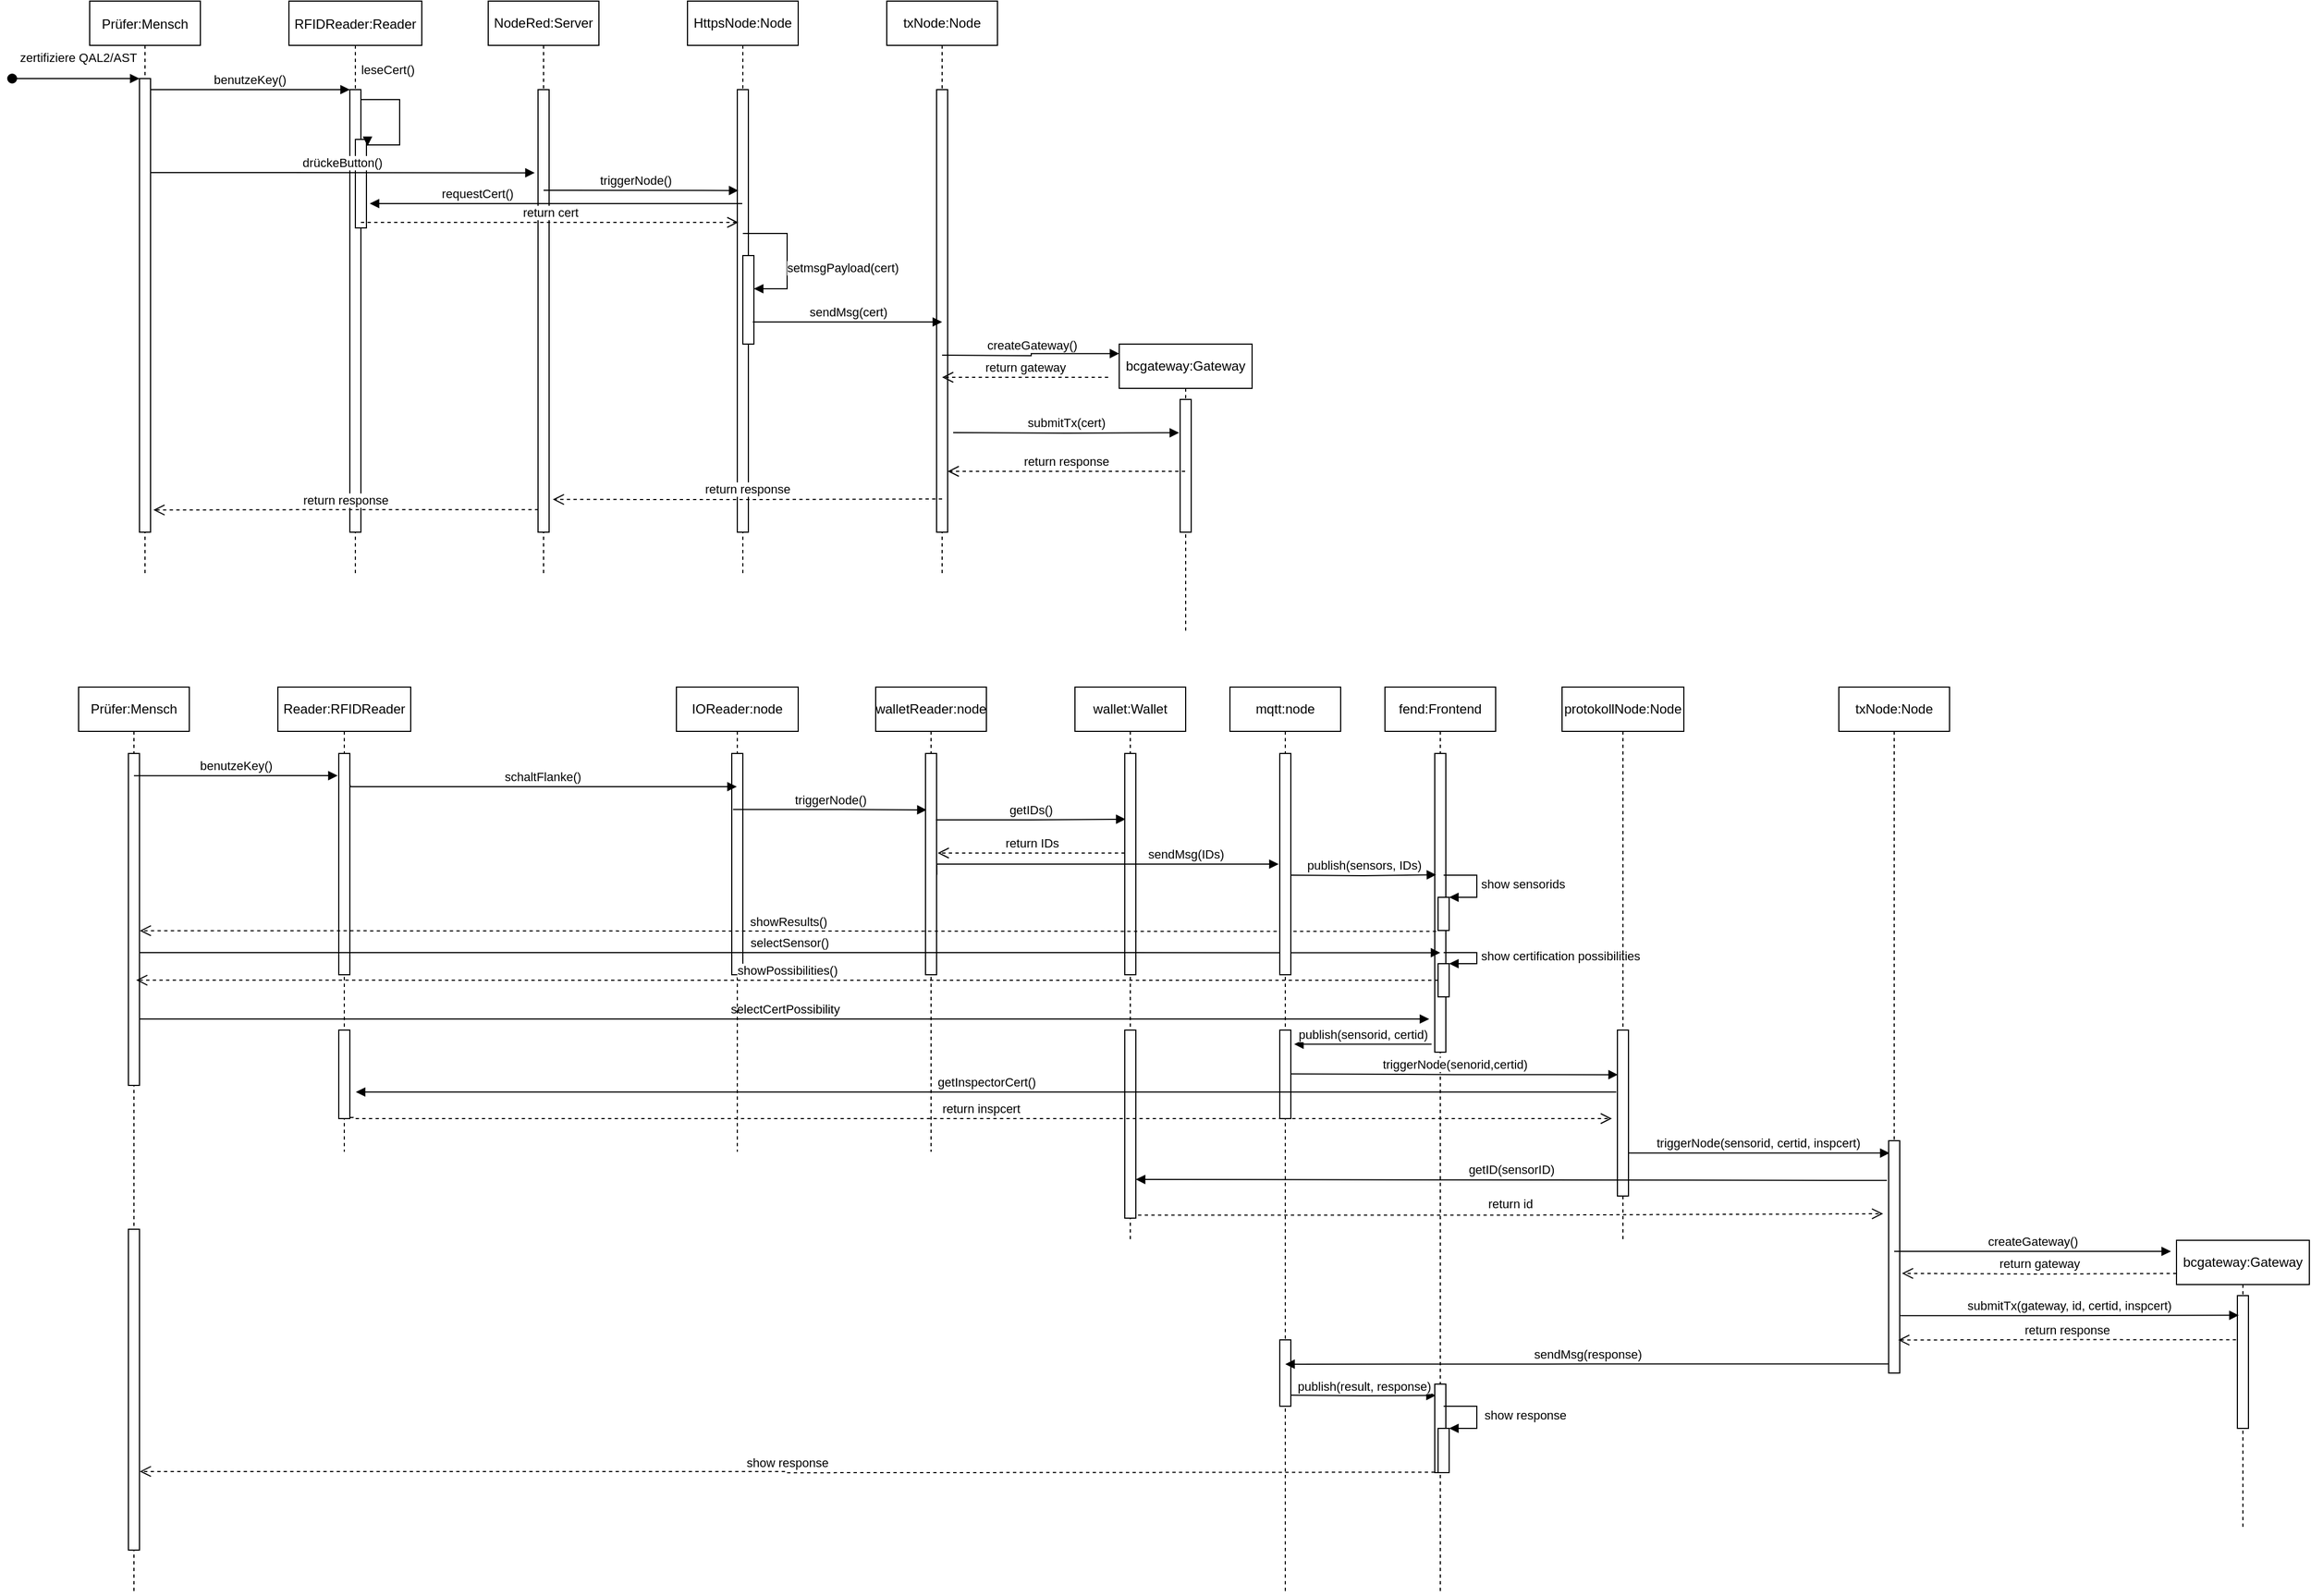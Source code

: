 <mxfile version="15.4.0" type="device"><diagram id="kgpKYQtTHZ0yAKxKKP6v" name="Page-1"><mxGraphModel dx="474" dy="244" grid="1" gridSize="10" guides="1" tooltips="1" connect="1" arrows="1" fold="1" page="1" pageScale="1" pageWidth="850" pageHeight="1100" math="0" shadow="0"><root><mxCell id="0"/><mxCell id="1" parent="0"/><mxCell id="3nuBFxr9cyL0pnOWT2aG-1" value="Prüfer:Mensch" style="shape=umlLifeline;perimeter=lifelinePerimeter;container=1;collapsible=0;recursiveResize=0;rounded=0;shadow=0;strokeWidth=1;" parent="1" vertex="1"><mxGeometry x="120" y="80" width="100" height="520" as="geometry"/></mxCell><mxCell id="3nuBFxr9cyL0pnOWT2aG-2" value="" style="points=[];perimeter=orthogonalPerimeter;rounded=0;shadow=0;strokeWidth=1;" parent="3nuBFxr9cyL0pnOWT2aG-1" vertex="1"><mxGeometry x="45" y="70" width="10" height="410" as="geometry"/></mxCell><mxCell id="3nuBFxr9cyL0pnOWT2aG-3" value="zertifiziere QAL2/AST" style="verticalAlign=bottom;startArrow=oval;endArrow=block;startSize=8;shadow=0;strokeWidth=1;" parent="3nuBFxr9cyL0pnOWT2aG-1" target="3nuBFxr9cyL0pnOWT2aG-2" edge="1"><mxGeometry x="0.043" y="10" relative="1" as="geometry"><mxPoint x="-70" y="70" as="sourcePoint"/><mxPoint as="offset"/></mxGeometry></mxCell><mxCell id="3nuBFxr9cyL0pnOWT2aG-5" value="RFIDReader:Reader" style="shape=umlLifeline;perimeter=lifelinePerimeter;container=1;collapsible=0;recursiveResize=0;rounded=0;shadow=0;strokeWidth=1;" parent="1" vertex="1"><mxGeometry x="300" y="80" width="120" height="520" as="geometry"/></mxCell><mxCell id="3nuBFxr9cyL0pnOWT2aG-6" value="" style="points=[];perimeter=orthogonalPerimeter;rounded=0;shadow=0;strokeWidth=1;" parent="3nuBFxr9cyL0pnOWT2aG-5" vertex="1"><mxGeometry x="55" y="80" width="10" height="400" as="geometry"/></mxCell><mxCell id="T0dcCrWOGWw6R7wiE2Pv-5" value="" style="html=1;points=[];perimeter=orthogonalPerimeter;" parent="3nuBFxr9cyL0pnOWT2aG-5" vertex="1"><mxGeometry x="60" y="125" width="10" height="80" as="geometry"/></mxCell><mxCell id="T0dcCrWOGWw6R7wiE2Pv-10" value="leseCert()" style="html=1;verticalAlign=bottom;endArrow=block;rounded=0;edgeStyle=orthogonalEdgeStyle;entryX=1.1;entryY=0.075;entryDx=0;entryDy=0;entryPerimeter=0;" parent="3nuBFxr9cyL0pnOWT2aG-5" source="3nuBFxr9cyL0pnOWT2aG-6" target="T0dcCrWOGWw6R7wiE2Pv-5" edge="1"><mxGeometry x="-0.373" y="9" width="80" relative="1" as="geometry"><mxPoint x="160" y="230" as="sourcePoint"/><mxPoint x="130" y="130" as="targetPoint"/><Array as="points"><mxPoint x="100" y="89"/><mxPoint x="100" y="130"/><mxPoint x="71" y="130"/></Array><mxPoint x="-9" y="-9" as="offset"/></mxGeometry></mxCell><mxCell id="3nuBFxr9cyL0pnOWT2aG-8" value="benutzeKey()" style="verticalAlign=bottom;endArrow=block;entryX=0;entryY=0;shadow=0;strokeWidth=1;" parent="1" source="3nuBFxr9cyL0pnOWT2aG-2" target="3nuBFxr9cyL0pnOWT2aG-6" edge="1"><mxGeometry relative="1" as="geometry"><mxPoint x="275" y="160" as="sourcePoint"/></mxGeometry></mxCell><mxCell id="T0dcCrWOGWw6R7wiE2Pv-1" value="NodeRed:Server" style="shape=umlLifeline;perimeter=lifelinePerimeter;whiteSpace=wrap;html=1;container=1;collapsible=0;recursiveResize=0;outlineConnect=0;" parent="1" vertex="1"><mxGeometry x="480" y="80" width="100" height="520" as="geometry"/></mxCell><mxCell id="T0dcCrWOGWw6R7wiE2Pv-2" value="" style="html=1;points=[];perimeter=orthogonalPerimeter;" parent="T0dcCrWOGWw6R7wiE2Pv-1" vertex="1"><mxGeometry x="45" y="80" width="10" height="400" as="geometry"/></mxCell><mxCell id="T0dcCrWOGWw6R7wiE2Pv-4" value="drückeButton()" style="html=1;verticalAlign=bottom;endArrow=block;rounded=0;edgeStyle=orthogonalEdgeStyle;entryX=-0.3;entryY=0.188;entryDx=0;entryDy=0;entryPerimeter=0;" parent="1" source="3nuBFxr9cyL0pnOWT2aG-2" target="T0dcCrWOGWw6R7wiE2Pv-2" edge="1"><mxGeometry width="80" relative="1" as="geometry"><mxPoint x="180" y="190" as="sourcePoint"/><mxPoint x="460" y="310" as="targetPoint"/><Array as="points"><mxPoint x="270" y="235"/><mxPoint x="270" y="235"/></Array></mxGeometry></mxCell><mxCell id="T0dcCrWOGWw6R7wiE2Pv-6" value="HttpsNode:Node" style="shape=umlLifeline;perimeter=lifelinePerimeter;whiteSpace=wrap;html=1;container=1;collapsible=0;recursiveResize=0;outlineConnect=0;" parent="1" vertex="1"><mxGeometry x="660" y="80" width="100" height="520" as="geometry"/></mxCell><mxCell id="T0dcCrWOGWw6R7wiE2Pv-8" value="" style="html=1;points=[];perimeter=orthogonalPerimeter;" parent="T0dcCrWOGWw6R7wiE2Pv-6" vertex="1"><mxGeometry x="45" y="80" width="10" height="400" as="geometry"/></mxCell><mxCell id="T0dcCrWOGWw6R7wiE2Pv-16" value="" style="html=1;points=[];perimeter=orthogonalPerimeter;" parent="T0dcCrWOGWw6R7wiE2Pv-6" vertex="1"><mxGeometry x="50" y="230" width="10" height="80" as="geometry"/></mxCell><mxCell id="T0dcCrWOGWw6R7wiE2Pv-7" value="txNode:Node" style="shape=umlLifeline;perimeter=lifelinePerimeter;whiteSpace=wrap;html=1;container=1;collapsible=0;recursiveResize=0;outlineConnect=0;" parent="1" vertex="1"><mxGeometry x="840" y="80" width="100" height="520" as="geometry"/></mxCell><mxCell id="T0dcCrWOGWw6R7wiE2Pv-9" value="" style="html=1;points=[];perimeter=orthogonalPerimeter;" parent="T0dcCrWOGWw6R7wiE2Pv-7" vertex="1"><mxGeometry x="45" y="80" width="10" height="400" as="geometry"/></mxCell><mxCell id="T0dcCrWOGWw6R7wiE2Pv-25" value="submitTx(cert)" style="html=1;verticalAlign=bottom;endArrow=block;rounded=0;edgeStyle=orthogonalEdgeStyle;entryX=-0.094;entryY=0.251;entryDx=0;entryDy=0;entryPerimeter=0;" parent="T0dcCrWOGWw6R7wiE2Pv-7" target="T0dcCrWOGWw6R7wiE2Pv-24" edge="1"><mxGeometry width="80" relative="1" as="geometry"><mxPoint x="60" y="390" as="sourcePoint"/><mxPoint x="260" y="389" as="targetPoint"/><Array as="points"/></mxGeometry></mxCell><mxCell id="T0dcCrWOGWw6R7wiE2Pv-12" value="triggerNode()" style="html=1;verticalAlign=bottom;endArrow=block;rounded=0;edgeStyle=orthogonalEdgeStyle;entryX=0.1;entryY=0.228;entryDx=0;entryDy=0;entryPerimeter=0;" parent="1" target="T0dcCrWOGWw6R7wiE2Pv-8" edge="1"><mxGeometry width="80" relative="1" as="geometry"><mxPoint x="540" y="251" as="sourcePoint"/><mxPoint x="610" y="220" as="targetPoint"/><Array as="points"><mxPoint x="530" y="251"/></Array></mxGeometry></mxCell><mxCell id="T0dcCrWOGWw6R7wiE2Pv-13" value="requestCert()" style="html=1;verticalAlign=bottom;endArrow=block;rounded=0;edgeStyle=orthogonalEdgeStyle;entryX=1.3;entryY=0.725;entryDx=0;entryDy=0;entryPerimeter=0;" parent="1" source="T0dcCrWOGWw6R7wiE2Pv-6" target="T0dcCrWOGWw6R7wiE2Pv-5" edge="1"><mxGeometry x="0.423" width="80" relative="1" as="geometry"><mxPoint x="590" y="320" as="sourcePoint"/><mxPoint x="670" y="320" as="targetPoint"/><Array as="points"><mxPoint x="610" y="263"/><mxPoint x="610" y="263"/></Array><mxPoint as="offset"/></mxGeometry></mxCell><mxCell id="T0dcCrWOGWw6R7wiE2Pv-14" value="return cert" style="html=1;verticalAlign=bottom;endArrow=open;dashed=1;endSize=8;rounded=0;edgeStyle=orthogonalEdgeStyle;" parent="1" edge="1"><mxGeometry relative="1" as="geometry"><mxPoint x="365" y="280" as="sourcePoint"/><mxPoint x="706" y="280" as="targetPoint"/><Array as="points"><mxPoint x="706" y="280"/></Array></mxGeometry></mxCell><mxCell id="T0dcCrWOGWw6R7wiE2Pv-15" value="bcgateway:Gateway" style="shape=umlLifeline;perimeter=lifelinePerimeter;whiteSpace=wrap;html=1;container=1;collapsible=0;recursiveResize=0;outlineConnect=0;" parent="1" vertex="1"><mxGeometry x="1050" y="390" width="120" height="260" as="geometry"/></mxCell><mxCell id="T0dcCrWOGWw6R7wiE2Pv-24" value="" style="html=1;points=[];perimeter=orthogonalPerimeter;" parent="T0dcCrWOGWw6R7wiE2Pv-15" vertex="1"><mxGeometry x="55" y="50" width="10" height="120" as="geometry"/></mxCell><mxCell id="T0dcCrWOGWw6R7wiE2Pv-17" value="setmsgPayload(cert)" style="html=1;verticalAlign=bottom;endArrow=block;rounded=0;edgeStyle=orthogonalEdgeStyle;" parent="1" edge="1"><mxGeometry x="0.333" y="50" width="80" relative="1" as="geometry"><mxPoint x="710" y="290" as="sourcePoint"/><mxPoint x="720" y="340" as="targetPoint"/><Array as="points"><mxPoint x="750" y="290"/><mxPoint x="750" y="340"/></Array><mxPoint as="offset"/></mxGeometry></mxCell><mxCell id="T0dcCrWOGWw6R7wiE2Pv-20" value="sendMsg(cert)" style="html=1;verticalAlign=bottom;endArrow=block;rounded=0;edgeStyle=orthogonalEdgeStyle;exitX=0.9;exitY=0.75;exitDx=0;exitDy=0;exitPerimeter=0;" parent="1" source="T0dcCrWOGWw6R7wiE2Pv-16" edge="1"><mxGeometry width="80" relative="1" as="geometry"><mxPoint x="610" y="370" as="sourcePoint"/><mxPoint x="890" y="370" as="targetPoint"/><Array as="points"><mxPoint x="885" y="370"/></Array></mxGeometry></mxCell><mxCell id="T0dcCrWOGWw6R7wiE2Pv-22" value="createGateway()" style="html=1;verticalAlign=bottom;endArrow=block;rounded=0;edgeStyle=orthogonalEdgeStyle;entryX=0;entryY=0.033;entryDx=0;entryDy=0;entryPerimeter=0;" parent="1" target="T0dcCrWOGWw6R7wiE2Pv-15" edge="1"><mxGeometry width="80" relative="1" as="geometry"><mxPoint x="890" y="400" as="sourcePoint"/><mxPoint x="970" y="400" as="targetPoint"/></mxGeometry></mxCell><mxCell id="T0dcCrWOGWw6R7wiE2Pv-23" value="return gateway" style="html=1;verticalAlign=bottom;endArrow=open;dashed=1;endSize=8;rounded=0;edgeStyle=orthogonalEdgeStyle;" parent="1" target="T0dcCrWOGWw6R7wiE2Pv-7" edge="1"><mxGeometry relative="1" as="geometry"><mxPoint x="1040" y="420" as="sourcePoint"/><mxPoint x="960" y="420" as="targetPoint"/><Array as="points"><mxPoint x="940" y="420"/><mxPoint x="940" y="420"/></Array></mxGeometry></mxCell><mxCell id="T0dcCrWOGWw6R7wiE2Pv-27" value="return response" style="html=1;verticalAlign=bottom;endArrow=open;dashed=1;endSize=8;rounded=0;edgeStyle=orthogonalEdgeStyle;" parent="1" source="T0dcCrWOGWw6R7wiE2Pv-15" edge="1"><mxGeometry relative="1" as="geometry"><mxPoint x="1030" y="500" as="sourcePoint"/><mxPoint x="895" y="505" as="targetPoint"/><Array as="points"><mxPoint x="1040" y="505"/><mxPoint x="1040" y="505"/></Array></mxGeometry></mxCell><mxCell id="T0dcCrWOGWw6R7wiE2Pv-28" value="return response" style="html=1;verticalAlign=bottom;endArrow=open;dashed=1;endSize=8;rounded=0;edgeStyle=orthogonalEdgeStyle;entryX=1.334;entryY=0.926;entryDx=0;entryDy=0;entryPerimeter=0;" parent="1" target="T0dcCrWOGWw6R7wiE2Pv-2" edge="1"><mxGeometry relative="1" as="geometry"><mxPoint x="890" y="530" as="sourcePoint"/><mxPoint x="760" y="530" as="targetPoint"/></mxGeometry></mxCell><mxCell id="T0dcCrWOGWw6R7wiE2Pv-29" value="return response" style="html=1;verticalAlign=bottom;endArrow=open;dashed=1;endSize=8;rounded=0;edgeStyle=orthogonalEdgeStyle;exitX=0.024;exitY=0.949;exitDx=0;exitDy=0;exitPerimeter=0;entryX=1.257;entryY=0.951;entryDx=0;entryDy=0;entryPerimeter=0;" parent="1" source="T0dcCrWOGWw6R7wiE2Pv-2" target="3nuBFxr9cyL0pnOWT2aG-2" edge="1"><mxGeometry relative="1" as="geometry"><mxPoint x="480" y="539.76" as="sourcePoint"/><mxPoint x="400" y="539.76" as="targetPoint"/></mxGeometry></mxCell><mxCell id="tpdxj2gK-niy-cQj8gMM-1" value="Prüfer:Mensch" style="shape=umlLifeline;perimeter=lifelinePerimeter;whiteSpace=wrap;html=1;container=1;collapsible=0;recursiveResize=0;outlineConnect=0;" parent="1" vertex="1"><mxGeometry x="110" y="700" width="100" height="820" as="geometry"/></mxCell><mxCell id="tpdxj2gK-niy-cQj8gMM-5" value="" style="html=1;points=[];perimeter=orthogonalPerimeter;" parent="tpdxj2gK-niy-cQj8gMM-1" vertex="1"><mxGeometry x="45" y="60" width="10" height="300" as="geometry"/></mxCell><mxCell id="tpdxj2gK-niy-cQj8gMM-38" value="selectCertPossibility" style="html=1;verticalAlign=bottom;endArrow=block;rounded=0;edgeStyle=orthogonalEdgeStyle;" parent="tpdxj2gK-niy-cQj8gMM-1" edge="1"><mxGeometry width="80" relative="1" as="geometry"><mxPoint x="55" y="300" as="sourcePoint"/><mxPoint x="1220" y="300" as="targetPoint"/><Array as="points"><mxPoint x="870" y="300"/><mxPoint x="870" y="300"/></Array></mxGeometry></mxCell><mxCell id="tpdxj2gK-niy-cQj8gMM-84" value="" style="html=1;points=[];perimeter=orthogonalPerimeter;" parent="tpdxj2gK-niy-cQj8gMM-1" vertex="1"><mxGeometry x="45" y="490" width="10" height="290" as="geometry"/></mxCell><mxCell id="tpdxj2gK-niy-cQj8gMM-2" value="Reader:RFIDReader" style="shape=umlLifeline;perimeter=lifelinePerimeter;whiteSpace=wrap;html=1;container=1;collapsible=0;recursiveResize=0;outlineConnect=0;" parent="1" vertex="1"><mxGeometry x="290" y="700" width="120" height="420" as="geometry"/></mxCell><mxCell id="tpdxj2gK-niy-cQj8gMM-6" value="" style="html=1;points=[];perimeter=orthogonalPerimeter;" parent="tpdxj2gK-niy-cQj8gMM-2" vertex="1"><mxGeometry x="55" y="60" width="10" height="200" as="geometry"/></mxCell><mxCell id="tpdxj2gK-niy-cQj8gMM-59" value="" style="html=1;points=[];perimeter=orthogonalPerimeter;" parent="tpdxj2gK-niy-cQj8gMM-2" vertex="1"><mxGeometry x="55" y="310" width="10" height="80" as="geometry"/></mxCell><mxCell id="tpdxj2gK-niy-cQj8gMM-4" value="IOReader:node" style="shape=umlLifeline;perimeter=lifelinePerimeter;whiteSpace=wrap;html=1;container=1;collapsible=0;recursiveResize=0;outlineConnect=0;" parent="1" vertex="1"><mxGeometry x="650" y="700" width="110" height="420" as="geometry"/></mxCell><mxCell id="tpdxj2gK-niy-cQj8gMM-8" value="" style="html=1;points=[];perimeter=orthogonalPerimeter;" parent="tpdxj2gK-niy-cQj8gMM-4" vertex="1"><mxGeometry x="50" y="60" width="10" height="200" as="geometry"/></mxCell><mxCell id="tpdxj2gK-niy-cQj8gMM-9" value="walletReader:node" style="shape=umlLifeline;perimeter=lifelinePerimeter;whiteSpace=wrap;html=1;container=1;collapsible=0;recursiveResize=0;outlineConnect=0;" parent="1" vertex="1"><mxGeometry x="830" y="700" width="100" height="420" as="geometry"/></mxCell><mxCell id="tpdxj2gK-niy-cQj8gMM-10" value="" style="html=1;points=[];perimeter=orthogonalPerimeter;" parent="tpdxj2gK-niy-cQj8gMM-9" vertex="1"><mxGeometry x="45" y="60" width="10" height="200" as="geometry"/></mxCell><mxCell id="tpdxj2gK-niy-cQj8gMM-14" value="wallet:Wallet" style="shape=umlLifeline;perimeter=lifelinePerimeter;whiteSpace=wrap;html=1;container=1;collapsible=0;recursiveResize=0;outlineConnect=0;" parent="1" vertex="1"><mxGeometry x="1010" y="700" width="100" height="500" as="geometry"/></mxCell><mxCell id="tpdxj2gK-niy-cQj8gMM-15" value="" style="html=1;points=[];perimeter=orthogonalPerimeter;" parent="tpdxj2gK-niy-cQj8gMM-14" vertex="1"><mxGeometry x="45" y="60" width="10" height="200" as="geometry"/></mxCell><mxCell id="tpdxj2gK-niy-cQj8gMM-47" value="" style="html=1;points=[];perimeter=orthogonalPerimeter;" parent="tpdxj2gK-niy-cQj8gMM-14" vertex="1"><mxGeometry x="45" y="310" width="10" height="170" as="geometry"/></mxCell><mxCell id="tpdxj2gK-niy-cQj8gMM-17" value="fend:Frontend" style="shape=umlLifeline;perimeter=lifelinePerimeter;whiteSpace=wrap;html=1;container=1;collapsible=0;recursiveResize=0;outlineConnect=0;" parent="1" vertex="1"><mxGeometry x="1290" y="700" width="100" height="820" as="geometry"/></mxCell><mxCell id="tpdxj2gK-niy-cQj8gMM-24" value="" style="html=1;points=[];perimeter=orthogonalPerimeter;" parent="tpdxj2gK-niy-cQj8gMM-17" vertex="1"><mxGeometry x="45" y="60" width="10" height="270" as="geometry"/></mxCell><mxCell id="tpdxj2gK-niy-cQj8gMM-29" value="" style="html=1;points=[];perimeter=orthogonalPerimeter;" parent="tpdxj2gK-niy-cQj8gMM-17" vertex="1"><mxGeometry x="48" y="190" width="10" height="30" as="geometry"/></mxCell><mxCell id="tpdxj2gK-niy-cQj8gMM-30" value="show sensorids" style="edgeStyle=orthogonalEdgeStyle;html=1;align=left;spacingLeft=2;endArrow=block;rounded=0;entryX=1;entryY=0;" parent="tpdxj2gK-niy-cQj8gMM-17" target="tpdxj2gK-niy-cQj8gMM-29" edge="1"><mxGeometry relative="1" as="geometry"><mxPoint x="53" y="170" as="sourcePoint"/><Array as="points"><mxPoint x="83" y="170"/></Array></mxGeometry></mxCell><mxCell id="tpdxj2gK-niy-cQj8gMM-34" value="" style="html=1;points=[];perimeter=orthogonalPerimeter;" parent="tpdxj2gK-niy-cQj8gMM-17" vertex="1"><mxGeometry x="48" y="250" width="10" height="30" as="geometry"/></mxCell><mxCell id="tpdxj2gK-niy-cQj8gMM-35" value="show certification possibilities" style="edgeStyle=orthogonalEdgeStyle;html=1;align=left;spacingLeft=2;endArrow=block;rounded=0;entryX=1;entryY=0;" parent="tpdxj2gK-niy-cQj8gMM-17" target="tpdxj2gK-niy-cQj8gMM-34" edge="1"><mxGeometry relative="1" as="geometry"><mxPoint x="53" y="240" as="sourcePoint"/><Array as="points"><mxPoint x="83" y="240"/><mxPoint x="83" y="250"/></Array></mxGeometry></mxCell><mxCell id="tpdxj2gK-niy-cQj8gMM-79" value="" style="html=1;points=[];perimeter=orthogonalPerimeter;" parent="tpdxj2gK-niy-cQj8gMM-17" vertex="1"><mxGeometry x="45" y="630" width="10" height="80" as="geometry"/></mxCell><mxCell id="tpdxj2gK-niy-cQj8gMM-82" value="" style="html=1;points=[];perimeter=orthogonalPerimeter;" parent="tpdxj2gK-niy-cQj8gMM-17" vertex="1"><mxGeometry x="48" y="670" width="10" height="40" as="geometry"/></mxCell><mxCell id="tpdxj2gK-niy-cQj8gMM-83" value="&amp;nbsp;show response" style="edgeStyle=orthogonalEdgeStyle;html=1;align=left;spacingLeft=2;endArrow=block;rounded=0;entryX=1;entryY=0;" parent="tpdxj2gK-niy-cQj8gMM-17" target="tpdxj2gK-niy-cQj8gMM-82" edge="1"><mxGeometry relative="1" as="geometry"><mxPoint x="53" y="650" as="sourcePoint"/><Array as="points"><mxPoint x="83" y="650"/></Array></mxGeometry></mxCell><mxCell id="tpdxj2gK-niy-cQj8gMM-85" value="show response" style="html=1;verticalAlign=bottom;endArrow=open;dashed=1;endSize=8;rounded=0;edgeStyle=orthogonalEdgeStyle;entryX=1.024;entryY=0.755;entryDx=0;entryDy=0;entryPerimeter=0;" parent="tpdxj2gK-niy-cQj8gMM-17" target="tpdxj2gK-niy-cQj8gMM-84" edge="1"><mxGeometry relative="1" as="geometry"><mxPoint x="45" y="709.6" as="sourcePoint"/><mxPoint x="-35" y="709.6" as="targetPoint"/></mxGeometry></mxCell><mxCell id="tpdxj2gK-niy-cQj8gMM-31" value="showResults()" style="html=1;verticalAlign=bottom;endArrow=open;dashed=1;endSize=8;rounded=0;edgeStyle=orthogonalEdgeStyle;exitX=-0.172;exitY=1.025;exitDx=0;exitDy=0;exitPerimeter=0;entryX=1.024;entryY=0.534;entryDx=0;entryDy=0;entryPerimeter=0;" parent="1" source="tpdxj2gK-niy-cQj8gMM-29" target="tpdxj2gK-niy-cQj8gMM-5" edge="1"><mxGeometry relative="1" as="geometry"><mxPoint x="1200" y="910" as="sourcePoint"/><mxPoint x="170" y="920" as="targetPoint"/><Array as="points"><mxPoint x="1254" y="921"/></Array></mxGeometry></mxCell><mxCell id="tpdxj2gK-niy-cQj8gMM-36" value="showPossibilities()" style="html=1;verticalAlign=bottom;endArrow=open;dashed=1;endSize=8;rounded=0;edgeStyle=orthogonalEdgeStyle;entryX=0.7;entryY=0.683;entryDx=0;entryDy=0;entryPerimeter=0;" parent="1" source="tpdxj2gK-niy-cQj8gMM-34" target="tpdxj2gK-niy-cQj8gMM-5" edge="1"><mxGeometry relative="1" as="geometry"><mxPoint x="1230" y="970" as="sourcePoint"/><mxPoint x="1150" y="970" as="targetPoint"/><Array as="points"/></mxGeometry></mxCell><mxCell id="tpdxj2gK-niy-cQj8gMM-39" value="selectSensor()" style="html=1;verticalAlign=bottom;endArrow=block;rounded=0;edgeStyle=orthogonalEdgeStyle;exitX=0.955;exitY=0.6;exitDx=0;exitDy=0;exitPerimeter=0;entryX=0.5;entryY=0.667;entryDx=0;entryDy=0;entryPerimeter=0;" parent="1" source="tpdxj2gK-niy-cQj8gMM-5" target="tpdxj2gK-niy-cQj8gMM-24" edge="1"><mxGeometry width="80" relative="1" as="geometry"><mxPoint x="170" y="940" as="sourcePoint"/><mxPoint x="1260" y="940" as="targetPoint"/><Array as="points"/></mxGeometry></mxCell><mxCell id="tpdxj2gK-niy-cQj8gMM-19" value="triggerNode()" style="html=1;verticalAlign=bottom;endArrow=block;rounded=0;edgeStyle=orthogonalEdgeStyle;entryX=0.1;entryY=0.255;entryDx=0;entryDy=0;entryPerimeter=0;exitX=0.112;exitY=0.253;exitDx=0;exitDy=0;exitPerimeter=0;" parent="1" source="tpdxj2gK-niy-cQj8gMM-8" target="tpdxj2gK-niy-cQj8gMM-10" edge="1"><mxGeometry width="80" relative="1" as="geometry"><mxPoint x="710" y="811" as="sourcePoint"/><mxPoint x="785" y="810" as="targetPoint"/><Array as="points"/></mxGeometry></mxCell><mxCell id="tpdxj2gK-niy-cQj8gMM-13" value="schaltFlanke()" style="html=1;verticalAlign=bottom;endArrow=block;rounded=0;edgeStyle=orthogonalEdgeStyle;exitX=1.024;exitY=0.141;exitDx=0;exitDy=0;exitPerimeter=0;" parent="1" source="tpdxj2gK-niy-cQj8gMM-6" target="tpdxj2gK-niy-cQj8gMM-4" edge="1"><mxGeometry width="80" relative="1" as="geometry"><mxPoint x="360" y="790" as="sourcePoint"/><mxPoint x="525" y="790" as="targetPoint"/><Array as="points"><mxPoint x="355" y="790"/></Array></mxGeometry></mxCell><mxCell id="tpdxj2gK-niy-cQj8gMM-11" value="benutzeKey()" style="html=1;verticalAlign=bottom;endArrow=block;rounded=0;edgeStyle=orthogonalEdgeStyle;entryX=-0.1;entryY=0.1;entryDx=0;entryDy=0;entryPerimeter=0;exitX=0.5;exitY=0.067;exitDx=0;exitDy=0;exitPerimeter=0;" parent="1" source="tpdxj2gK-niy-cQj8gMM-5" target="tpdxj2gK-niy-cQj8gMM-6" edge="1"><mxGeometry width="80" relative="1" as="geometry"><mxPoint x="165" y="780" as="sourcePoint"/><mxPoint x="245" y="780" as="targetPoint"/></mxGeometry></mxCell><mxCell id="tpdxj2gK-niy-cQj8gMM-42" value="getIDs()" style="html=1;verticalAlign=bottom;endArrow=block;rounded=0;edgeStyle=orthogonalEdgeStyle;entryX=0.067;entryY=0.297;entryDx=0;entryDy=0;entryPerimeter=0;exitX=0.933;exitY=0.3;exitDx=0;exitDy=0;exitPerimeter=0;" parent="1" source="tpdxj2gK-niy-cQj8gMM-10" target="tpdxj2gK-niy-cQj8gMM-15" edge="1"><mxGeometry width="80" relative="1" as="geometry"><mxPoint x="880" y="820" as="sourcePoint"/><mxPoint x="960" y="820" as="targetPoint"/></mxGeometry></mxCell><mxCell id="tpdxj2gK-niy-cQj8gMM-43" value="return IDs" style="html=1;verticalAlign=bottom;endArrow=open;dashed=1;endSize=8;rounded=0;edgeStyle=orthogonalEdgeStyle;" parent="1" edge="1"><mxGeometry relative="1" as="geometry"><mxPoint x="1055" y="850" as="sourcePoint"/><mxPoint x="886" y="850" as="targetPoint"/><Array as="points"><mxPoint x="1055" y="850"/><mxPoint x="886" y="850"/></Array></mxGeometry></mxCell><mxCell id="tpdxj2gK-niy-cQj8gMM-44" value="protokollNode:Node" style="shape=umlLifeline;perimeter=lifelinePerimeter;whiteSpace=wrap;html=1;container=1;collapsible=0;recursiveResize=0;outlineConnect=0;" parent="1" vertex="1"><mxGeometry x="1450" y="700" width="110" height="500" as="geometry"/></mxCell><mxCell id="tpdxj2gK-niy-cQj8gMM-46" value="" style="html=1;points=[];perimeter=orthogonalPerimeter;" parent="tpdxj2gK-niy-cQj8gMM-44" vertex="1"><mxGeometry x="50" y="310" width="10" height="150" as="geometry"/></mxCell><mxCell id="tpdxj2gK-niy-cQj8gMM-63" value="triggerNode(sensorid, certid, inspcert)" style="html=1;verticalAlign=bottom;endArrow=block;rounded=0;edgeStyle=orthogonalEdgeStyle;entryX=0.082;entryY=0.053;entryDx=0;entryDy=0;entryPerimeter=0;" parent="tpdxj2gK-niy-cQj8gMM-44" target="tpdxj2gK-niy-cQj8gMM-48" edge="1"><mxGeometry width="80" relative="1" as="geometry"><mxPoint x="60" y="419.6" as="sourcePoint"/><mxPoint x="140" y="419.6" as="targetPoint"/><Array as="points"><mxPoint x="60" y="421"/></Array></mxGeometry></mxCell><mxCell id="tpdxj2gK-niy-cQj8gMM-45" value="txNode:Node" style="shape=umlLifeline;perimeter=lifelinePerimeter;whiteSpace=wrap;html=1;container=1;collapsible=0;recursiveResize=0;outlineConnect=0;" parent="1" vertex="1"><mxGeometry x="1700" y="700" width="100" height="620" as="geometry"/></mxCell><mxCell id="tpdxj2gK-niy-cQj8gMM-48" value="" style="html=1;points=[];perimeter=orthogonalPerimeter;" parent="tpdxj2gK-niy-cQj8gMM-45" vertex="1"><mxGeometry x="45" y="410" width="10" height="210" as="geometry"/></mxCell><mxCell id="tpdxj2gK-niy-cQj8gMM-50" value="mqtt:node" style="shape=umlLifeline;perimeter=lifelinePerimeter;whiteSpace=wrap;html=1;container=1;collapsible=0;recursiveResize=0;outlineConnect=0;" parent="1" vertex="1"><mxGeometry x="1150" y="700" width="100" height="820" as="geometry"/></mxCell><mxCell id="tpdxj2gK-niy-cQj8gMM-51" value="" style="html=1;points=[];perimeter=orthogonalPerimeter;" parent="tpdxj2gK-niy-cQj8gMM-50" vertex="1"><mxGeometry x="45" y="60" width="10" height="200" as="geometry"/></mxCell><mxCell id="tpdxj2gK-niy-cQj8gMM-56" value="" style="html=1;points=[];perimeter=orthogonalPerimeter;" parent="tpdxj2gK-niy-cQj8gMM-50" vertex="1"><mxGeometry x="45" y="310" width="10" height="80" as="geometry"/></mxCell><mxCell id="tpdxj2gK-niy-cQj8gMM-58" value="triggerNode(senorid,certid)" style="html=1;verticalAlign=bottom;endArrow=block;rounded=0;edgeStyle=orthogonalEdgeStyle;entryX=0.041;entryY=0.269;entryDx=0;entryDy=0;entryPerimeter=0;" parent="tpdxj2gK-niy-cQj8gMM-50" target="tpdxj2gK-niy-cQj8gMM-46" edge="1"><mxGeometry width="80" relative="1" as="geometry"><mxPoint x="55" y="349.66" as="sourcePoint"/><mxPoint x="135" y="349.66" as="targetPoint"/></mxGeometry></mxCell><mxCell id="tpdxj2gK-niy-cQj8gMM-75" value="" style="html=1;points=[];perimeter=orthogonalPerimeter;" parent="tpdxj2gK-niy-cQj8gMM-50" vertex="1"><mxGeometry x="45" y="590" width="10" height="60" as="geometry"/></mxCell><mxCell id="tpdxj2gK-niy-cQj8gMM-81" value="publish(result, response)" style="html=1;verticalAlign=bottom;endArrow=block;rounded=0;edgeStyle=orthogonalEdgeStyle;entryX=0.089;entryY=0.128;entryDx=0;entryDy=0;entryPerimeter=0;" parent="tpdxj2gK-niy-cQj8gMM-50" target="tpdxj2gK-niy-cQj8gMM-79" edge="1"><mxGeometry width="80" relative="1" as="geometry"><mxPoint x="55" y="640" as="sourcePoint"/><mxPoint x="135" y="640" as="targetPoint"/></mxGeometry></mxCell><mxCell id="tpdxj2gK-niy-cQj8gMM-54" value="sendMsg(IDs)" style="html=1;verticalAlign=bottom;endArrow=block;rounded=0;edgeStyle=orthogonalEdgeStyle;exitX=1.024;exitY=0.549;exitDx=0;exitDy=0;exitPerimeter=0;" parent="1" source="tpdxj2gK-niy-cQj8gMM-10" edge="1"><mxGeometry x="0.473" width="80" relative="1" as="geometry"><mxPoint x="890" y="870" as="sourcePoint"/><mxPoint x="1194" y="860" as="targetPoint"/><Array as="points"><mxPoint x="885" y="860"/><mxPoint x="1194" y="860"/></Array><mxPoint as="offset"/></mxGeometry></mxCell><mxCell id="tpdxj2gK-niy-cQj8gMM-55" value="publish(sensors, IDs)" style="html=1;verticalAlign=bottom;endArrow=block;rounded=0;edgeStyle=orthogonalEdgeStyle;entryX=0.128;entryY=0.406;entryDx=0;entryDy=0;entryPerimeter=0;" parent="1" target="tpdxj2gK-niy-cQj8gMM-24" edge="1"><mxGeometry width="80" relative="1" as="geometry"><mxPoint x="1205" y="870" as="sourcePoint"/><mxPoint x="1285" y="870" as="targetPoint"/></mxGeometry></mxCell><mxCell id="tpdxj2gK-niy-cQj8gMM-57" value="publish(sensorid, certid)" style="html=1;verticalAlign=bottom;endArrow=block;rounded=0;edgeStyle=orthogonalEdgeStyle;exitX=-0.286;exitY=0.973;exitDx=0;exitDy=0;exitPerimeter=0;entryX=1.3;entryY=0.16;entryDx=0;entryDy=0;entryPerimeter=0;" parent="1" source="tpdxj2gK-niy-cQj8gMM-24" target="tpdxj2gK-niy-cQj8gMM-56" edge="1"><mxGeometry x="0.002" width="80" relative="1" as="geometry"><mxPoint x="1190" y="960" as="sourcePoint"/><mxPoint x="1270" y="960" as="targetPoint"/><mxPoint as="offset"/></mxGeometry></mxCell><mxCell id="tpdxj2gK-niy-cQj8gMM-60" value="getInspectorCert()" style="html=1;verticalAlign=bottom;endArrow=block;rounded=0;edgeStyle=orthogonalEdgeStyle;exitX=-0.1;exitY=0.373;exitDx=0;exitDy=0;exitPerimeter=0;entryX=1.543;entryY=0.7;entryDx=0;entryDy=0;entryPerimeter=0;" parent="1" source="tpdxj2gK-niy-cQj8gMM-46" target="tpdxj2gK-niy-cQj8gMM-59" edge="1"><mxGeometry width="80" relative="1" as="geometry"><mxPoint x="750" y="1040" as="sourcePoint"/><mxPoint x="830" y="1040" as="targetPoint"/></mxGeometry></mxCell><mxCell id="tpdxj2gK-niy-cQj8gMM-61" value="return inspcert" style="html=1;verticalAlign=bottom;endArrow=open;dashed=1;endSize=8;rounded=0;edgeStyle=orthogonalEdgeStyle;exitX=1.024;exitY=0.988;exitDx=0;exitDy=0;exitPerimeter=0;" parent="1" source="tpdxj2gK-niy-cQj8gMM-59" edge="1"><mxGeometry relative="1" as="geometry"><mxPoint x="950" y="1040" as="sourcePoint"/><mxPoint x="1495" y="1090" as="targetPoint"/><Array as="points"><mxPoint x="358" y="1090"/></Array></mxGeometry></mxCell><mxCell id="tpdxj2gK-niy-cQj8gMM-65" value="getID(sensorID)" style="html=1;verticalAlign=bottom;endArrow=block;rounded=0;edgeStyle=orthogonalEdgeStyle;exitX=-0.153;exitY=0.171;exitDx=0;exitDy=0;exitPerimeter=0;" parent="1" source="tpdxj2gK-niy-cQj8gMM-48" edge="1"><mxGeometry width="80" relative="1" as="geometry"><mxPoint x="1320" y="1240" as="sourcePoint"/><mxPoint x="1065" y="1145" as="targetPoint"/><Array as="points"><mxPoint x="1065" y="1145"/></Array></mxGeometry></mxCell><mxCell id="tpdxj2gK-niy-cQj8gMM-68" value="return id" style="html=1;verticalAlign=bottom;endArrow=open;dashed=1;endSize=8;rounded=0;edgeStyle=orthogonalEdgeStyle;exitX=1.2;exitY=0.984;exitDx=0;exitDy=0;exitPerimeter=0;" parent="1" source="tpdxj2gK-niy-cQj8gMM-47" edge="1"><mxGeometry relative="1" as="geometry"><mxPoint x="1400" y="1300" as="sourcePoint"/><mxPoint x="1740" y="1176" as="targetPoint"/><Array as="points"/></mxGeometry></mxCell><mxCell id="tpdxj2gK-niy-cQj8gMM-69" value="bcgateway:Gateway" style="shape=umlLifeline;perimeter=lifelinePerimeter;whiteSpace=wrap;html=1;container=1;collapsible=0;recursiveResize=0;outlineConnect=0;" parent="1" vertex="1"><mxGeometry x="2005" y="1200" width="120" height="260" as="geometry"/></mxCell><mxCell id="tpdxj2gK-niy-cQj8gMM-70" value="" style="html=1;points=[];perimeter=orthogonalPerimeter;" parent="tpdxj2gK-niy-cQj8gMM-69" vertex="1"><mxGeometry x="55" y="50" width="10" height="120" as="geometry"/></mxCell><mxCell id="tpdxj2gK-niy-cQj8gMM-71" value="submitTx(gateway, id, certid, inspcert)" style="html=1;verticalAlign=bottom;endArrow=block;rounded=0;edgeStyle=orthogonalEdgeStyle;exitX=1.06;exitY=0.753;exitDx=0;exitDy=0;exitPerimeter=0;entryX=0.12;entryY=0.148;entryDx=0;entryDy=0;entryPerimeter=0;" parent="1" source="tpdxj2gK-niy-cQj8gMM-48" target="tpdxj2gK-niy-cQj8gMM-70" edge="1"><mxGeometry width="80" relative="1" as="geometry"><mxPoint x="1800" y="1210" as="sourcePoint"/><mxPoint x="2004" y="1200" as="targetPoint"/><Array as="points"/></mxGeometry></mxCell><mxCell id="tpdxj2gK-niy-cQj8gMM-72" value="return response" style="html=1;verticalAlign=bottom;endArrow=open;dashed=1;endSize=8;rounded=0;edgeStyle=orthogonalEdgeStyle;entryX=0.86;entryY=0.858;entryDx=0;entryDy=0;entryPerimeter=0;exitX=-0.12;exitY=0.332;exitDx=0;exitDy=0;exitPerimeter=0;" parent="1" source="tpdxj2gK-niy-cQj8gMM-70" target="tpdxj2gK-niy-cQj8gMM-48" edge="1"><mxGeometry relative="1" as="geometry"><mxPoint x="2005" y="1240" as="sourcePoint"/><mxPoint x="1790.5" y="1240" as="targetPoint"/><Array as="points"/></mxGeometry></mxCell><mxCell id="tpdxj2gK-niy-cQj8gMM-73" value="createGateway()" style="html=1;verticalAlign=bottom;endArrow=block;rounded=0;edgeStyle=orthogonalEdgeStyle;" parent="1" edge="1"><mxGeometry width="80" relative="1" as="geometry"><mxPoint x="1750" y="1210" as="sourcePoint"/><mxPoint x="2000" y="1210" as="targetPoint"/></mxGeometry></mxCell><mxCell id="tpdxj2gK-niy-cQj8gMM-74" value="return gateway" style="html=1;verticalAlign=bottom;endArrow=open;dashed=1;endSize=8;rounded=0;edgeStyle=orthogonalEdgeStyle;entryX=1.2;entryY=0.571;entryDx=0;entryDy=0;entryPerimeter=0;" parent="1" target="tpdxj2gK-niy-cQj8gMM-48" edge="1"><mxGeometry relative="1" as="geometry"><mxPoint x="2005" y="1230" as="sourcePoint"/><mxPoint x="1855.1" y="1230" as="targetPoint"/><Array as="points"/></mxGeometry></mxCell><mxCell id="tpdxj2gK-niy-cQj8gMM-78" value="sendMsg(response)" style="html=1;verticalAlign=bottom;endArrow=block;rounded=0;edgeStyle=orthogonalEdgeStyle;exitX=-0.035;exitY=0.961;exitDx=0;exitDy=0;exitPerimeter=0;" parent="1" source="tpdxj2gK-niy-cQj8gMM-48" edge="1"><mxGeometry width="80" relative="1" as="geometry"><mxPoint x="1410" y="1320" as="sourcePoint"/><mxPoint x="1200" y="1312" as="targetPoint"/><Array as="points"/></mxGeometry></mxCell></root></mxGraphModel></diagram></mxfile>